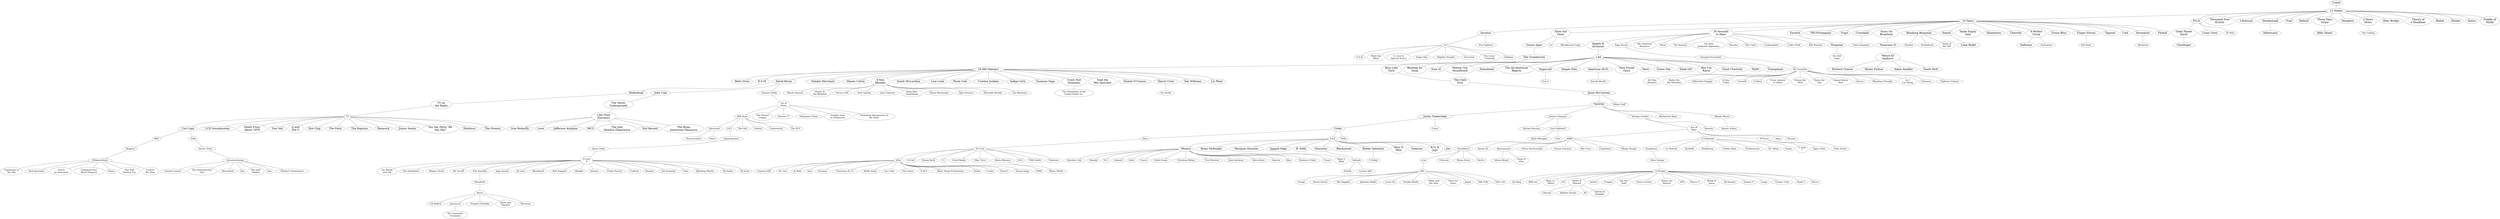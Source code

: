 strict graph "" {
	node [label="\N"];
	507	 [fontsize=30,
		height=0.4722222222222222,
		label=Creed,
		level=1,
		pos="6058.77,13296.88",
		weight=566764,
		width=1.1388888888888888];
	4	 [fontsize=30,
		height=0.4722222222222222,
		label="12 Stones",
		level=1,
		pos="3468.03,10082.93",
		weight=201699,
		width=1.8888888888888888];
	507 -- 4;
	2	 [fontsize=30,
		height=0.4722222222222222,
		label="10 Years",
		level=1,
		pos="-1709.16,-16898.55",
		weight=168158,
		width=1.6805555555555556];
	4 -- 2;
	1652	 [fontsize=30,
		height=0.4722222222222222,
		label="P.O.D.",
		level=1,
		pos="7632.46,8670.75",
		weight=523021,
		width=1.2638888888888888];
	4 -- 1652;
	2310	 [fontsize=30,
		height=0.4722222222222222,
		label="Thousand Foot\nKrutch",
		level=1,
		pos="-2804.38,10872.42",
		weight=111872,
		width=4.361111111111111];
	4 -- 2310;
	1257	 [fontsize=30,
		height=0.4722222222222222,
		label=Lifehouse,
		level=1,
		pos="6768.38,11609.67",
		weight=626378,
		width=1.8194444444444444];
	4 -- 1257;
	964	 [fontsize=30,
		height=0.4722222222222222,
		label=Hoobastank,
		level=1,
		pos="4128.40,14853.21",
		weight=713239,
		width=2.236111111111111];
	4 -- 964;
	831	 [fontsize=30,
		height=0.4722222222222222,
		label=Fuel,
		level=1,
		pos="-2263.69,13077.64",
		weight=373212,
		width=0.8194444444444444];
	4 -- 831;
	578	 [fontsize=30,
		height=0.4722222222222222,
		label=Default,
		level=1,
		pos="-185.44,12523.87",
		weight=186893,
		width=1.3333333333333333];
	4 -- 578;
	2312	 [fontsize=30,
		height=0.4722222222222222,
		label="Three Days\nGrace",
		level=1,
		pos="-1185.89,16113.82",
		weight=560425,
		width=3.638888888888889];
	4 -- 2312;
	548	 [fontsize=30,
		height=0.4722222222222222,
		label=Daughtry,
		level=1,
		pos="3890.12,7479.53",
		weight=206038,
		width=1.6944444444444444];
	4 -- 548;
	17	 [fontsize=30,
		height=0.4722222222222222,
		label="3 Doors\nDown",
		level=1,
		pos="1650.54,14078.97",
		weight=949527,
		width=2.875];
	4 -- 17;
	89	 [fontsize=30,
		height=0.4722222222222222,
		label="Alter Bridge",
		level=1,
		pos="-319.19,9147.42",
		weight=231894,
		width=2.1805555555555554];
	4 -- 89;
	2204	 [fontsize=30,
		height=0.4722222222222222,
		label="Theory of\na Deadman",
		level=1,
		pos="4304.06,14117.67",
		weight=172224,
		width=4.263888888888889];
	4 -- 2204;
	1869	 [fontsize=30,
		height=0.4722222222222222,
		label=Skillet,
		level=1,
		pos="1038.85,5648.88",
		weight=150854,
		width=1.125];
	4 -- 1869;
	960	 [fontsize=30,
		height=0.4722222222222222,
		label=Hinder,
		level=1,
		pos="484.90,7718.64",
		weight=283860,
		width=1.2361111111111112];
	4 -- 960;
	1780	 [fontsize=30,
		height=0.4722222222222222,
		label=Saliva,
		level=1,
		pos="-359.49,14516.61",
		weight=316243,
		width=1.1388888888888888];
	4 -- 1780;
	1672	 [fontsize=30,
		height=0.4722222222222222,
		label="Puddle of\nMudd",
		level=1,
		pos="-978.38,11615.75",
		weight=394073,
		width=3.1527777777777777];
	4 -- 1672;
	1000	 [fontsize=30,
		height=0.4722222222222222,
		label=Incubus,
		level=1,
		pos="-7824.47,-22137.25",
		weight=1214650,
		width=1.4722222222222223];
	2 -- 1000;
	77	 [fontsize=30,
		height=0.4722222222222222,
		label="Alien Ant\nFarm",
		level=1,
		pos="4103.88,-13373.03",
		weight=481750,
		width=3.0];
	2 -- 77;
	14	 [fontsize=30,
		height=0.4722222222222222,
		label="30 Seconds\nto Mars",
		level=1,
		pos="-6937.58,-9385.68",
		weight=723734,
		width=3.9444444444444446];
	2 -- 14;
	675	 [fontsize=30,
		height=0.4722222222222222,
		label=Earshot,
		level=1,
		pos="215.90,-12638.47",
		weight=110482,
		width=1.4444444444444444];
	2 -- 675;
	2364	 [fontsize=30,
		height=0.4722222222222222,
		label=TRUSTcompany,
		level=1,
		pos="-5976.60,-17298.19",
		weight=128688,
		width=3.0833333333333335];
	2 -- 2364;
	2356	 [fontsize=30,
		height=0.4722222222222222,
		label=Trapt,
		level=1,
		pos="-3117.25,-13624.02",
		weight=315592,
		width=0.9861111111111112];
	2 -- 2356;
	511	 [fontsize=30,
		height=0.4722222222222222,
		label=Crossfade,
		level=1,
		pos="-7634.68,-19496.78",
		weight=257392,
		width=1.9027777777777777];
	2 -- 511;
	1804	 [fontsize=30,
		height=0.4722222222222222,
		label="Scars On\nBroadway",
		level=1,
		pos="7279.69,-20808.48",
		weight=111533,
		width=3.9444444444444446];
	2 -- 1804;
	349	 [fontsize=30,
		height=0.4722222222222222,
		label="Breaking Benjamin",
		level=1,
		pos="3421.46,-21900.67",
		weight=568249,
		width=3.5];
	2 -- 349;
	1934	 [fontsize=30,
		height=0.4722222222222222,
		label=Staind,
		level=1,
		pos="-1091.75,-22316.83",
		weight=597418,
		width=1.1944444444444444];
	2 -- 1934;
	1883	 [fontsize=30,
		height=0.4722222222222222,
		label="Smile Empty\nSoul",
		level=1,
		pos="-6572.67,-19258.03",
		weight=149344,
		width=3.5277777777777777];
	2 -- 1883;
	1841	 [fontsize=30,
		height=0.4722222222222222,
		label=Shinedown,
		level=1,
		pos="-4634.40,-20814.73",
		weight=169326,
		width=2.0694444444444446];
	2 -- 1841;
	439	 [fontsize=30,
		height=0.4722222222222222,
		label=Chevelle,
		level=1,
		pos="-3869.64,-20448.67",
		weight=404631,
		width=1.625];
	2 -- 439;
	139	 [fontsize=30,
		height=0.4722222222222222,
		label="A Perfect\nCircle",
		level=1,
		pos="3648.62,-27374.22",
		weight=766161,
		width=3.138888888888889];
	2 -- 139;
	752	 [fontsize=30,
		height=0.4722222222222222,
		label="Evans Blue",
		level=1,
		pos="-5413.04,-13872.10",
		weight=112431,
		width=2.111111111111111];
	2 -- 752;
	789	 [fontsize=30,
		height=0.4722222222222222,
		label="Finger Eleven",
		level=1,
		pos="-4904.12,-15701.39",
		weight=331711,
		width=2.5833333333333335];
	2 -- 789;
	2011	 [fontsize=30,
		height=0.4722222222222222,
		label=Taproot,
		level=1,
		pos="-1006.88,-21362.26",
		weight=212719,
		width=1.4444444444444444];
	2 -- 2011;
	482	 [fontsize=30,
		height=0.4722222222222222,
		label=Cold,
		level=1,
		pos="2496.11,-17286.37",
		weight=240430,
		width=0.8611111111111112];
	2 -- 482;
	1829	 [fontsize=30,
		height=0.4722222222222222,
		label=Sevendust,
		level=1,
		pos="-3051.59,-25738.16",
		weight=253569,
		width=1.9722222222222223];
	2 -- 1829;
	804	 [fontsize=30,
		height=0.4722222222222222,
		label=Flyleaf,
		level=1,
		pos="-2046.65,-11841.05",
		weight=299290,
		width=1.2361111111111112];
	2 -- 804;
	9	 [fontsize=30,
		height=0.4722222222222222,
		label="(hed) Planet\nEarth",
		level=1,
		pos="6009.79,5428.17",
		weight=116026,
		width=3.625];
	1652 -- 9;
	505	 [fontsize=30,
		height=0.4722222222222222,
		label="Crazy Town",
		level=1,
		pos="7964.27,6161.26",
		weight=241640,
		width=2.236111111111111];
	1652 -- 505;
	993	 [fontsize=25,
		height=0.3888888888888889,
		label="Ill Niño",
		level=2,
		pos="5853.21,7853.55",
		weight=286781,
		width=1.0694444444444444];
	1652 -- 993;
	2478	 [fontsize=30,
		height=0.4722222222222222,
		label=Yellowcard,
		level=1,
		pos="7889.31,13931.00",
		weight=638817,
		width=2.0416666666666665];
	964 -- 2478;
	269	 [fontsize=30,
		height=0.4722222222222222,
		label="Billy Talent",
		level=1,
		pos="-4102.96,17018.08",
		weight=515568,
		width=2.0416666666666665];
	2312 -- 269;
	2084	 [fontsize=25,
		height=0.3888888888888889,
		label="The Calling",
		level=2,
		pos="1368.63,15294.40",
		weight=385698,
		width=1.7638888888888888];
	17 -- 2084;
	15	 [fontsize=25,
		height=0.3888888888888889,
		label=311,
		level=2,
		pos="-8976.96,-26698.05",
		weight=417857,
		width=0.5833333333333334];
	1000 -- 15;
	808	 [fontsize=25,
		height=0.3888888888888889,
		label="Foo Fighters",
		level=2,
		pos="-5763.84,-22389.28",
		weight=1524991,
		width=1.9583333333333333];
	1000 -- 808;
	911	 [fontsize=30,
		height=0.4722222222222222,
		label="Guano Apes",
		level=1,
		pos="2308.17,-6314.02",
		weight=484215,
		width=2.3194444444444446];
	77 -- 911;
	1274	 [fontsize=25,
		height=0.3888888888888889,
		label=Lit,
		level=2,
		pos="1786.30,-13509.14",
		weight=192681,
		width=0.375];
	77 -- 1274;
	297	 [fontsize=25,
		height=0.3888888888888889,
		label="Bloodhound Gang",
		level=2,
		pos="4752.97,-11861.15",
		weight=707193,
		width=2.8055555555555554];
	77 -- 297;
	119	 [fontsize=30,
		height=0.4722222222222222,
		label="Angels &\nAirwaves",
		level=1,
		pos="-13415.20,-14884.94",
		weight=263925,
		width=3.7083333333333335];
	14 -- 119;
	1591	 [fontsize=25,
		height=0.3888888888888889,
		label="Papa Roach",
		level=2,
		pos="-6195.16,-5303.25",
		weight=780535,
		width=1.9166666666666667];
	14 -- 1591;
	1484	 [fontsize=25,
		height=0.3888888888888889,
		label="My Chemical\nRomance",
		level=2,
		pos="-9498.90,-8302.03",
		weight=928094,
		width=3.7916666666666665];
	14 -- 1484;
	1474	 [fontsize=25,
		height=0.3888888888888889,
		label=Muse,
		level=2,
		pos="-2735.37,-6060.01",
		weight=1629255,
		width=0.8611111111111112];
	14 -- 1474;
	2229	 [fontsize=25,
		height=0.3888888888888889,
		label="The Rasmus",
		level=2,
		pos="-9438.39,-11870.17",
		weight=373522,
		width=1.9722222222222223];
	14 -- 2229;
	2231	 [fontsize=25,
		height=0.3888888888888889,
		label="The Red\nJumpsuit Apparatus",
		level=2,
		pos="-4040.34,-9027.09",
		weight=285699,
		width=4.694444444444445];
	14 -- 2231;
	1648	 [fontsize=25,
		height=0.3888888888888889,
		label=Placebo,
		level=2,
		pos="-10711.78,-10541.52",
		weight=1310676,
		width=1.2638888888888888];
	14 -- 1648;
	2277	 [fontsize=25,
		height=0.3888888888888889,
		label="The Used",
		level=2,
		pos="-8001.79,-7023.95",
		weight=533923,
		width=1.5138888888888888];
	14 -- 2277;
	1292	 [fontsize=25,
		height=0.3888888888888889,
		label=Lostprophets,
		level=2,
		pos="-7013.65,-11946.86",
		weight=636420,
		width=2.013888888888889];
	14 -- 1292;
	1266	 [fontsize=25,
		height=0.3888888888888889,
		label="Linkin Park",
		level=2,
		pos="-5491.61,-10455.49",
		weight=1361417,
		width=1.7222222222222223];
	14 -- 1266;
	1187	 [fontsize=25,
		height=0.3888888888888889,
		label="Kill Hannah",
		level=2,
		pos="-9025.97,-14037.70",
		weight=139913,
		width=1.7777777777777777];
	14 -- 1187;
	1540	 [fontsize=30,
		height=0.4722222222222222,
		label=Nonpoint,
		level=1,
		pos="811.37,-10092.71",
		weight=166970,
		width=1.6805555555555556];
	675 -- 1540;
	452	 [fontsize=25,
		height=0.3888888888888889,
		label="Chris Daughtry",
		level=2,
		pos="-8300.13,-19434.51",
		weight=104854,
		width=2.3194444444444446];
	511 -- 452;
	2027	 [fontsize=30,
		height=0.4722222222222222,
		label="Tenacious D",
		level=1,
		pos="11565.20,-21208.21",
		weight=688606,
		width=2.3472222222222223];
	1804 -- 2027;
	1821	 [fontsize=25,
		height=0.3888888888888889,
		label=Seether,
		level=2,
		pos="5538.77,-21838.97",
		weight=447230,
		width=1.2222222222222223];
	349 -- 1821;
	1524	 [fontsize=25,
		height=0.3888888888888889,
		label=Nickelback,
		level=2,
		pos="6085.26,-23701.17",
		weight=968277,
		width=1.6805555555555556];
	349 -- 1524;
	1654	 [fontsize=25,
		height=0.3888888888888889,
		label="Poets of\nthe Fall",
		level=2,
		pos="3957.13,-23631.12",
		weight=141689,
		width=2.7083333333333335];
	349 -- 1654;
	1264	 [fontsize=30,
		height=0.4722222222222222,
		label="Limp Bizkit",
		level=1,
		pos="272.88,-24585.46",
		weight=809599,
		width=2.0277777777777777];
	1934 -- 1264;
	580	 [fontsize=30,
		height=0.4722222222222222,
		label=Deftones,
		level=1,
		pos="3884.10,-31502.36",
		weight=694891,
		width=1.6805555555555556];
	139 -- 580;
	182	 [fontsize=25,
		height=0.3888888888888889,
		label=Audioslave,
		level=2,
		pos="7464.41,-28610.96",
		weight=948102,
		width=1.7083333333333333];
	139 -- 182;
	1186	 [fontsize=25,
		height=0.3888888888888889,
		label="Kid Rock",
		level=2,
		pos="-5880.91,-15318.98",
		weight=260243,
		width=1.4027777777777777];
	789 -- 1186;
	1870	 [fontsize=25,
		height=0.3888888888888889,
		label=Skindred,
		level=2,
		pos="-4651.49,-26556.57",
		weight=102167,
		width=1.375];
	1829 -- 1870;
	469	 [fontsize=30,
		height=0.4722222222222222,
		label=Clawfinger,
		level=1,
		pos="4276.73,3343.14",
		weight=141198,
		width=1.9722222222222223];
	9 -- 469;
	1550	 [fontsize=25,
		height=0.3888888888888889,
		label="O.A.R.",
		level=2,
		pos="-6679.47,-25198.81",
		weight=141947,
		width=1.0555555555555556];
	15 -- 1550;
	2303	 [fontsize=25,
		height=0.3888888888888889,
		label="Third Eye\nBlind",
		level=2,
		pos="-9289.57,-23868.82",
		weight=437023,
		width=2.5555555555555554];
	15 -- 2303;
	841	 [fontsize=25,
		height=0.3888888888888889,
		label="G. Love &\nSpecial Sauce",
		level=2,
		pos="-12616.34,-30540.35",
		weight=192410,
		width=4.055555555555555];
	15 -- 841;
	1980	 [fontsize=25,
		height=0.3888888888888889,
		label="Sugar Ray",
		level=2,
		pos="-11659.33,-26864.37",
		weight=225325,
		width=1.6527777777777777];
	15 -- 1980;
	1876	 [fontsize=25,
		height=0.3888888888888889,
		label="Slightly Stoopid",
		level=2,
		pos="-12459.85,-25455.40",
		weight=161681,
		width=2.4027777777777777];
	15 -- 1876;
	755	 [fontsize=25,
		height=0.3888888888888889,
		label=Everclear,
		level=2,
		pos="-11481.41,-27770.90",
		weight=390700,
		width=1.4722222222222223];
	15 -- 755;
	839	 [fontsize=25,
		height=0.3888888888888889,
		label="Fun Lovin'\nCriminals",
		level=2,
		pos="-10425.50,-24255.89",
		weight=191712,
		width=3.3333333333333335];
	15 -- 839;
	1973	 [fontsize=25,
		height=0.3888888888888889,
		label=Sublime,
		level=2,
		pos="-6211.99,-28673.87",
		weight=664300,
		width=1.2638888888888888];
	15 -- 1973;
	2101	 [fontsize=30,
		height=0.4722222222222222,
		label="The Cranberries",
		level=1,
		pos="3440.10,-2479.43",
		weight=1000991,
		width=3.013888888888889];
	911 -- 2101;
	8	 [fontsize=30,
		height=0.4722222222222222,
		label="+44",
		level=1,
		pos="-22280.11,-20090.87",
		weight=133149,
		width=0.7083333333333334];
	119 -- 8;
	190	 [fontsize=25,
		height=0.3888888888888889,
		label="Avenged Sevenfold",
		level=2,
		pos="-4527.44,-2000.61",
		weight=431612,
		width=3.013888888888889];
	1591 -- 190;
	665	 [fontsize=25,
		height=0.3888888888888889,
		label="Dry Kill\nLogic",
		level=2,
		pos="1387.61,-9142.93",
		weight=115145,
		width=2.2222222222222223];
	1540 -- 665;
	7	 [fontsize=30,
		height=0.4722222222222222,
		label="\"Weird Al\"\nYankovic",
		level=1,
		pos="15508.58,-23584.36",
		weight=286194,
		width=3.9166666666666665];
	2027 -- 7;
	1	 [fontsize=30,
		height=0.4722222222222222,
		label="10,000 Maniacs",
		level=1,
		pos="12725.62,-3336.00",
		weight=185348,
		width=2.9444444444444446];
	2101 -- 1;
	339	 [fontsize=30,
		height=0.4722222222222222,
		label="Boys Like\nGirls",
		level=1,
		pos="-35595.59,-15765.90",
		weight=282131,
		width=3.013888888888889];
	8 -- 339;
	333	 [fontsize=30,
		height=0.4722222222222222,
		label="Bowling for\nSoup",
		level=1,
		pos="-19944.54,-23228.98",
		weight=332257,
		width=3.388888888888889];
	8 -- 333;
	1981	 [fontsize=30,
		height=0.4722222222222222,
		label="Sum 41",
		level=1,
		pos="-17908.23,-23065.28",
		weight=781181,
		width=1.4444444444444444];
	8 -- 1981;
	1460	 [fontsize=30,
		height=0.4722222222222222,
		label="Motion City\nSoundtrack",
		level=1,
		pos="-14939.86,-9426.60",
		weight=388212,
		width=4.541666666666667];
	8 -- 1460;
	2488	 [fontsize=30,
		height=0.4722222222222222,
		label=Zebrahead,
		level=1,
		pos="-27714.92,-17446.50",
		weight=201808,
		width=2.0277777777777777];
	8 -- 2488;
	2042	 [fontsize=30,
		height=0.4722222222222222,
		label="The All-American\nRejects",
		level=1,
		pos="-24435.78,-26058.10",
		weight=756405,
		width=4.944444444444445];
	8 -- 2042;
	1978	 [fontsize=30,
		height=0.4722222222222222,
		label=Sugarcult,
		level=1,
		pos="-20414.78,-26198.37",
		weight=411221,
		width=1.7638888888888888];
	8 -- 1978;
	1857	 [fontsize=30,
		height=0.4722222222222222,
		label="Simple Plan",
		level=1,
		pos="-22576.06,-24126.67",
		weight=581407,
		width=2.236111111111111];
	8 -- 1857;
	97	 [fontsize=30,
		height=0.4722222222222222,
		label="American Hi-Fi",
		level=1,
		pos="-16587.70,-14528.07",
		weight=214134,
		width=2.763888888888889];
	8 -- 97;
	1514	 [fontsize=30,
		height=0.4722222222222222,
		label="New Found\nGlory",
		level=1,
		pos="-24758.71,-14881.46",
		weight=442726,
		width=3.486111111111111];
	8 -- 1514;
	1395	 [fontsize=30,
		height=0.4722222222222222,
		label=Mest,
		level=1,
		pos="-21062.48,-16259.29",
		weight=124315,
		width=0.9166666666666666];
	8 -- 1395;
	906	 [fontsize=30,
		height=0.4722222222222222,
		label="Green Day",
		level=1,
		pos="-29571.32,-20915.17",
		weight=1471585,
		width=2.0277777777777777];
	8 -- 906;
	290	 [fontsize=30,
		height=0.4722222222222222,
		label="blink-182",
		level=1,
		pos="-26476.47,-24854.95",
		weight=1110300,
		width=1.6944444444444444];
	8 -- 290;
	336	 [fontsize=30,
		height=0.4722222222222222,
		label="Box Car\nRacer",
		level=1,
		pos="-26181.33,-21860.31",
		weight=263873,
		width=2.9722222222222223];
	8 -- 336;
	892	 [fontsize=30,
		height=0.4722222222222222,
		label="Good Charlotte",
		level=1,
		pos="-25136.92,-17542.51",
		weight=710957,
		width=2.8333333333333335];
	8 -- 892;
	1479	 [fontsize=30,
		height=0.4722222222222222,
		label=MxPx,
		level=1,
		pos="-22238.60,-14084.02",
		weight=284328,
		width=1.0416666666666667];
	8 -- 1479;
	2355	 [fontsize=30,
		height=0.4722222222222222,
		label=Transplants,
		level=1,
		pos="-17525.99,-21066.00",
		weight=144169,
		width=2.1805555555555554];
	8 -- 2355;
	16	 [fontsize=25,
		height=0.3888888888888889,
		label="36 Crazyfists",
		level=2,
		pos="-3459.05,3104.58",
		weight=185875,
		width=2.013888888888889];
	190 -- 16;
	1722	 [fontsize=30,
		height=0.4722222222222222,
		label="Richard Cheese",
		level=1,
		pos="17606.77,-26851.21",
		weight=214574,
		width=3.0];
	7 -- 1722;
	1451	 [fontsize=30,
		height=0.4722222222222222,
		label="Monty Python",
		level=1,
		pos="13130.02,-25603.96",
		weight=174941,
		width=2.5555555555555554];
	7 -- 1451;
	36	 [fontsize=30,
		height=0.4722222222222222,
		label="Adam Sandler",
		level=1,
		pos="19540.61,-22919.78",
		weight=115794,
		width=2.6527777777777777];
	7 -- 36;
	1915	 [fontsize=30,
		height=0.4722222222222222,
		label="South Park",
		level=1,
		pos="16036.78,-20934.69",
		weight=145323,
		width=2.0694444444444446];
	7 -- 1915;
	248	 [fontsize=30,
		height=0.4722222222222222,
		label="Beth Orton",
		level=1,
		pos="16950.20,-16001.04",
		weight=312380,
		width=2.0277777777777777];
	1 -- 248;
	1716	 [fontsize=30,
		height=0.4722222222222222,
		label="R.E.M.",
		level=1,
		pos="10547.23,8295.41",
		weight=1314084,
		width=1.2777777777777777];
	1 -- 1716;
	554	 [fontsize=30,
		height=0.4722222222222222,
		label="David Byrne",
		level=1,
		pos="20679.12,-12467.42",
		weight=155448,
		width=2.2777777777777777];
	1 -- 554;
	1497	 [fontsize=30,
		height=0.4722222222222222,
		label="Natalie Merchant",
		level=1,
		pos="8634.94,-9708.04",
		weight=241734,
		width=3.1527777777777777];
	1 -- 1497;
	1835	 [fontsize=30,
		height=0.4722222222222222,
		label="Shawn Colvin",
		level=1,
		pos="10879.60,-741.28",
		weight=171442,
		width=2.5555555555555554];
	1 -- 1835;
	19	 [fontsize=30,
		height=0.4722222222222222,
		label="4 Non\nBlondes",
		level=1,
		pos="19834.29,13994.96",
		weight=176534,
		width=2.9722222222222223];
	1 -- 19;
	1793	 [fontsize=30,
		height=0.4722222222222222,
		label="Sarah McLachlan",
		level=1,
		pos="13363.53,5131.24",
		weight=691754,
		width=3.25];
	1 -- 1793;
	1272	 [fontsize=30,
		height=0.4722222222222222,
		label="Lisa Loeb",
		level=1,
		pos="4893.92,-4727.78",
		weight=274835,
		width=1.8194444444444444];
	1 -- 1272;
	1605	 [fontsize=30,
		height=0.4722222222222222,
		label="Paula Cole",
		level=1,
		pos="9287.14,-712.78",
		weight=176111,
		width=2.0416666666666665];
	1 -- 1605;
	500	 [fontsize=30,
		height=0.4722222222222222,
		label="Cowboy Junkies",
		level=1,
		pos="7768.03,-7905.73",
		weight=137255,
		width=3.0416666666666665];
	1 -- 500;
	1002	 [fontsize=30,
		height=0.4722222222222222,
		label="Indigo Girls",
		level=1,
		pos="11889.21,-8612.21",
		weight=175174,
		width=2.111111111111111];
	1 -- 1002;
	1992	 [fontsize=30,
		height=0.4722222222222222,
		label="Suzanne Vega",
		level=1,
		pos="10348.62,-5188.91",
		weight=365231,
		width=2.736111111111111];
	1 -- 1992;
	504	 [fontsize=30,
		height=0.4722222222222222,
		label="Crash Test\nDummies",
		level=1,
		pos="13185.79,-13154.41",
		weight=186053,
		width=4.152777777777778];
	1 -- 504;
	2331	 [fontsize=30,
		height=0.4722222222222222,
		label="Toad the\nWet Sprocket",
		level=1,
		pos="8463.30,-13634.23",
		weight=155873,
		width=4.5];
	1 -- 2331;
	1860	 [fontsize=30,
		height=0.4722222222222222,
		label="Sinéad O'Connor",
		level=1,
		pos="16257.16,2216.31",
		weight=431116,
		width=3.1944444444444446];
	1 -- 1860;
	1839	 [fontsize=30,
		height=0.4722222222222222,
		label="Sheryl Crow",
		level=1,
		pos="9216.77,2680.82",
		weight=605660,
		width=2.2777777777777777];
	1 -- 1839;
	545	 [fontsize=30,
		height=0.4722222222222222,
		label="Dar Williams",
		level=1,
		pos="6193.89,-457.03",
		weight=143227,
		width=2.3472222222222223];
	1 -- 545;
	1279	 [fontsize=30,
		height=0.4722222222222222,
		label="Liz Phair",
		level=1,
		pos="8091.99,-4976.14",
		weight=271289,
		width=1.625];
	1 -- 1279;
	2093	 [fontsize=30,
		height=0.4722222222222222,
		label="The Click\nFive",
		level=1,
		pos="-45882.63,-6952.64",
		weight=111724,
		width=2.875];
	339 -- 2093;
	754	 [fontsize=25,
		height=0.3888888888888889,
		label="Eve 6",
		level=2,
		pos="-18233.05,-26064.87",
		weight=317568,
		width=0.8888888888888888];
	1978 -- 754;
	1882	 [fontsize=25,
		height=0.3888888888888889,
		label="Smash Mouth",
		level=2,
		pos="-15787.35,-12603.00",
		weight=414274,
		width=2.1527777777777777];
	97 -- 1882;
	84	 [fontsize=25,
		height=0.3888888888888889,
		label="All That\nRemains",
		level=2,
		pos="-4110.10,7727.30",
		weight=193659,
		width=2.8472222222222223];
	16 -- 84;
	373	 [fontsize=25,
		height=0.3888888888888889,
		label="Bullet For\nMy Valentine",
		level=2,
		pos="-5518.73,5736.71",
		weight=472966,
		width=3.7916666666666665];
	16 -- 373;
	1189	 [fontsize=25,
		height=0.3888888888888889,
		label="Killswitch Engage",
		level=2,
		pos="-6145.45,6204.71",
		weight=398244,
		width=2.7222222222222223];
	16 -- 1189;
	1015	 [fontsize=25,
		height=0.3888888888888889,
		label="It Dies\nToday",
		level=2,
		pos="-872.38,2688.84",
		weight=116737,
		width=2.25];
	16 -- 1015;
	2384	 [fontsize=25,
		height=0.3888888888888889,
		label=Unearth,
		level=2,
		pos="-730.69,4483.61",
		weight=133483,
		width=1.2361111111111112];
	16 -- 2384;
	389	 [fontsize=25,
		height=0.3888888888888889,
		label=Caliban,
		level=2,
		pos="-6791.95,4438.28",
		weight=119761,
		width=1.1805555555555556];
	16 -- 389;
	828	 [fontsize=25,
		height=0.3888888888888889,
		label="From Autumn\nto Ashes",
		level=2,
		pos="-1954.91,-976.95",
		weight=238174,
		width=3.75];
	16 -- 828;
	1656	 [fontsize=25,
		height=0.3888888888888889,
		label="Poison the\nWell",
		level=2,
		pos="-116.94,1902.15",
		weight=122812,
		width=2.611111111111111];
	16 -- 1656;
	938	 [fontsize=25,
		height=0.3888888888888889,
		label="Haste the\nDay",
		level=2,
		pos="-1398.27,4588.42",
		weight=118110,
		width=2.4027777777777777];
	16 -- 938;
	185	 [fontsize=25,
		height=0.3888888888888889,
		label="August Burns\nRed",
		level=2,
		pos="-7529.47,4244.24",
		weight=102240,
		width=3.013888888888889];
	16 -- 185;
	177	 [fontsize=25,
		height=0.3888888888888889,
		label=Atreyu,
		level=2,
		pos="-6762.35,2634.81",
		weight=366050,
		width=1.0138888888888888];
	16 -- 177;
	285	 [fontsize=25,
		height=0.3888888888888889,
		label="Bleeding Through",
		level=2,
		pos="-5892.15,1382.98",
		weight=145649,
		width=2.75];
	16 -- 285;
	167	 [fontsize=25,
		height=0.3888888888888889,
		label="As I\nLay Dying",
		level=2,
		pos="-1938.17,942.35",
		weight=276169,
		width=2.4444444444444446];
	16 -- 167;
	447	 [fontsize=25,
		height=0.3888888888888889,
		label=Chimaira,
		level=2,
		pos="-3286.18,4946.20",
		weight=217271,
		width=1.4027777777777777];
	16 -- 447;
	692	 [fontsize=25,
		height=0.3888888888888889,
		label="Eighteen Visions",
		level=2,
		pos="-5352.52,-32.10",
		weight=106094,
		width=2.5972222222222223];
	16 -- 692;
	1686	 [fontsize=30,
		height=0.4722222222222222,
		label=Radiohead,
		level=1,
		pos="10194.73,13460.74",
		weight=2082607,
		width=2.0277777777777777];
	1716 -- 1686;
	1091	 [fontsize=30,
		height=0.4722222222222222,
		label="John Cale",
		level=1,
		pos="25488.46,-5173.83",
		weight=123519,
		width=1.8888888888888888];
	554 -- 1091;
	2306	 [fontsize=25,
		height=0.3888888888888889,
		label="Thomas Dolby",
		level=2,
		pos="19397.03,-9406.43",
		weight=109388,
		width=2.25];
	554 -- 2306;
	1871	 [fontsize=25,
		height=0.3888888888888889,
		label="Skunk Anansie",
		level=2,
		pos="21168.64,12806.85",
		weight=277102,
		width=2.3194444444444446];
	19 -- 1871;
	965	 [fontsize=25,
		height=0.3888888888888889,
		label="Hootie &\nthe Blowfish",
		level=2,
		pos="22007.55,13007.38",
		weight=187205,
		width=3.5];
	19 -- 965;
	2410	 [fontsize=25,
		height=0.3888888888888889,
		label="Veruca Salt",
		level=2,
		pos="20185.15,11114.42",
		weight=124495,
		width=1.8055555555555556];
	19 -- 2410;
	1909	 [fontsize=25,
		height=0.3888888888888889,
		label="Soul Asylum",
		level=2,
		pos="18695.32,9119.39",
		weight=197627,
		width=1.9305555555555556];
	19 -- 1909;
	1080	 [fontsize=25,
		height=0.3888888888888889,
		label="Joan Osborne",
		level=2,
		pos="17998.35,13131.33",
		weight=205205,
		width=2.1944444444444446];
	19 -- 1080;
	572	 [fontsize=25,
		height=0.3888888888888889,
		label="Deep Blue\nSomething",
		level=2,
		pos="22626.53,14618.54",
		weight=142101,
		width=3.5833333333333335];
	19 -- 572;
	58	 [fontsize=25,
		height=0.3888888888888889,
		label="Alanis Morissette",
		level=2,
		pos="21931.62,18235.54",
		weight=881375,
		width=2.6527777777777777];
	19 -- 58;
	1923	 [fontsize=25,
		height=0.3888888888888889,
		label="Spin Doctors",
		level=2,
		pos="23177.12,16548.82",
		weight=243038,
		width=2.0];
	19 -- 1923;
	1393	 [fontsize=25,
		height=0.3888888888888889,
		label="Meredith Brooks",
		level=2,
		pos="22746.87,15384.82",
		weight=161543,
		width=2.5416666666666665];
	19 -- 1393;
	869	 [fontsize=25,
		height=0.3888888888888889,
		label="Gin Blossoms",
		level=2,
		pos="21751.82,17293.36",
		weight=214073,
		width=2.1527777777777777];
	19 -- 869;
	2217	 [fontsize=25,
		height=0.3888888888888889,
		label="The Presidents of the\nUnited States of...",
		level=2,
		pos="10697.34,-14293.64",
		weight=346805,
		width=6.361111111111111];
	504 -- 2217;
	1538	 [fontsize=25,
		height=0.3888888888888889,
		label="No Doubt",
		level=2,
		pos="7376.14,3451.67",
		weight=910959,
		width=1.4722222222222223];
	1839 -- 1538;
	2369	 [fontsize=30,
		height=0.4722222222222222,
		label="TV on\nthe Radio",
		level=1,
		pos="6931.54,17703.52",
		weight=590113,
		width=3.25];
	1686 -- 2369;
	2279	 [fontsize=30,
		height=0.4722222222222222,
		label="The Velvet\nUnderground",
		level=1,
		pos="30528.35,-638.86",
		weight=848202,
		width=4.777777777777778];
	1091 -- 2279;
	161	 [fontsize=25,
		height=0.3888888888888889,
		label="Art of\nNoise",
		level=2,
		pos="20960.99,-6693.52",
		weight=153823,
		width=2.013888888888889];
	2306 -- 161;
	6	 [fontsize=30,
		height=0.4722222222222222,
		label="!!!",
		level=1,
		pos="16701.11,28632.08",
		weight=291033,
		width=0.3611111111111111];
	2369 -- 6;
	5	 [fontsize=30,
		height=0.4722222222222222,
		label="13th Floor\nElevators",
		level=1,
		pos="37062.43,9092.35",
		weight=128190,
		width=3.9722222222222223];
	2279 -- 5;
	23	 [fontsize=25,
		height=0.3888888888888889,
		label="808 State",
		level=2,
		pos="21301.34,-2124.30",
		weight=107838,
		width=1.5];
	161 -- 23;
	2160	 [fontsize=25,
		height=0.3888888888888889,
		label="The Human\nLeague",
		level=2,
		pos="19417.25,-5580.87",
		weight=296795,
		width=3.263888888888889];
	161 -- 2160;
	945	 [fontsize=25,
		height=0.3888888888888889,
		label="Heaven 17",
		level=2,
		pos="23250.93,-5669.03",
		weight=117008,
		width=1.6805555555555556];
	161 -- 945;
	2308	 [fontsize=25,
		height=0.3888888888888889,
		label="Thompson Twins",
		level=2,
		pos="22665.10,-8407.33",
		weight=160004,
		width=2.6527777777777777];
	161 -- 2308;
	819	 [fontsize=25,
		height=0.3888888888888889,
		label="Frankie Goes\nto Hollywood",
		level=2,
		pos="18869.92,-7984.75",
		weight=241743,
		width=4.375];
	161 -- 819;
	1572	 [fontsize=25,
		height=0.3888888888888889,
		label="Orchestral Manoeuvres in\nthe Dark",
		level=2,
		pos="20961.11,-9735.76",
		weight=269229,
		width=5.583333333333333];
	161 -- 1572;
	520	 [fontsize=30,
		height=0.4722222222222222,
		label="Cut Copy",
		level=1,
		pos="7076.10,23733.03",
		weight=416442,
		width=1.75];
	6 -- 520;
	1237	 [fontsize=30,
		height=0.4722222222222222,
		label="LCD Soundsystem",
		level=1,
		pos="11926.21,23978.75",
		weight=622881,
		width=3.486111111111111];
	6 -- 1237;
	568	 [fontsize=30,
		height=0.4722222222222222,
		label="Death From\nAbove 1979",
		level=1,
		pos="11360.58,30682.19",
		weight=395895,
		width=4.777777777777778];
	6 -- 568;
	2339	 [fontsize=30,
		height=0.4722222222222222,
		label="Tom Vek",
		level=1,
		pos="16008.05,24597.30",
		weight=132242,
		width=1.6805555555555556];
	6 -- 2339;
	1677	 [fontsize=30,
		height=0.4722222222222222,
		label="Q and\nNot U",
		level=1,
		pos="16891.03,38118.37",
		weight=112957,
		width=2.5555555555555554];
	6 -- 1677;
	968	 [fontsize=30,
		height=0.4722222222222222,
		label="Hot Chip",
		level=1,
		pos="20139.83,31809.12",
		weight=581254,
		width=1.625];
	6 -- 968;
	2129	 [fontsize=30,
		height=0.4722222222222222,
		label="The Faint",
		level=1,
		pos="24130.98,31343.88",
		weight=374938,
		width=1.7638888888888888];
	6 -- 2129;
	2226	 [fontsize=30,
		height=0.4722222222222222,
		label="The Rapture",
		level=1,
		pos="14703.10,32931.59",
		weight=380859,
		width=2.3194444444444446];
	6 -- 2226;
	547	 [fontsize=30,
		height=0.4722222222222222,
		label=Datarock,
		level=1,
		pos="18109.63,34930.81",
		weight=196999,
		width=1.6805555555555556];
	6 -- 547;
	1137	 [fontsize=30,
		height=0.4722222222222222,
		label="Junior Senior",
		level=1,
		pos="21828.11,36639.93",
		weight=205844,
		width=2.4583333333333335];
	6 -- 1137;
	2485	 [fontsize=30,
		height=0.4722222222222222,
		label="You Say Party! We\nSay Die!",
		level=1,
		pos="21062.81,27217.58",
		weight=102248,
		width=5.444444444444445];
	6 -- 2485;
	1845	 [fontsize=30,
		height=0.4722222222222222,
		label=Shitdisco,
		level=1,
		pos="18747.42,26025.54",
		weight=138693,
		width=1.6944444444444444];
	6 -- 1845;
	2216	 [fontsize=30,
		height=0.4722222222222222,
		label="The Presets",
		level=1,
		pos="12907.90,26257.12",
		weight=259093,
		width=2.25];
	6 -- 2216;
	1010	 [fontsize=30,
		height=0.4722222222222222,
		label="Iron Butterfly",
		level=1,
		pos="33576.17,6401.07",
		weight=136163,
		width=2.375];
	5 -- 1010;
	1298	 [fontsize=30,
		height=0.4722222222222222,
		label=Love,
		level=1,
		pos="34349.05,9354.01",
		weight=208521,
		width=0.9166666666666666];
	5 -- 1298;
	1055	 [fontsize=30,
		height=0.4722222222222222,
		label="Jefferson Airplane",
		level=1,
		pos="43816.91,12538.81",
		weight=542912,
		width=3.361111111111111];
	5 -- 1055;
	1376	 [fontsize=30,
		height=0.4722222222222222,
		label=MC5,
		level=1,
		pos="43215.77,10323.66",
		weight=121515,
		width=0.8888888888888888];
	5 -- 1376;
	2166	 [fontsize=30,
		height=0.4722222222222222,
		label="The Jimi\nHendrix Experience",
		level=1,
		pos="39801.92,6194.09",
		weight=495688,
		width=5.569444444444445];
	5 -- 2166;
	1996	 [fontsize=30,
		height=0.4722222222222222,
		label="Syd Barrett",
		level=1,
		pos="38654.21,12083.77",
		weight=235456,
		width=2.0972222222222223];
	5 -- 1996;
	2081	 [fontsize=30,
		height=0.4722222222222222,
		label="The Brian\nJonestown Massacre",
		level=1,
		pos="46601.59,7634.46",
		weight=130555,
		width=6.069444444444445];
	5 -- 2081;
	699	 [fontsize=25,
		height=0.3888888888888889,
		label=Electronic,
		level=2,
		pos="17789.07,-4947.33",
		weight=106894,
		width=1.5277777777777777];
	23 -- 699;
	1255	 [fontsize=25,
		height=0.3888888888888889,
		label=LFO,
		level=2,
		pos="23807.91,-476.29",
		weight=133520,
		width=0.6805555555555556];
	23 -- 1255;
	2202	 [fontsize=25,
		height=0.3888888888888889,
		label="The Orb",
		level=2,
		pos="20062.28,-178.68",
		weight=230698,
		width=1.2777777777777777];
	23 -- 2202;
	1571	 [fontsize=25,
		height=0.3888888888888889,
		label=Orbital,
		level=2,
		pos="20771.35,2331.54",
		weight=413940,
		width=1.0277777777777777];
	23 -- 1571;
	2383	 [fontsize=25,
		height=0.3888888888888889,
		label=Underworld,
		level=2,
		pos="17415.07,-1755.31",
		weight=541732,
		width=1.7777777777777777];
	23 -- 2383;
	2172	 [fontsize=25,
		height=0.3888888888888889,
		label="The KLF",
		level=2,
		pos="19684.61,-885.18",
		weight=147591,
		width=1.3333333333333333];
	23 -- 2172;
	1313	 [fontsize=25,
		height=0.3888888888888889,
		label=M83,
		level=2,
		pos="2657.03,23371.35",
		weight=493679,
		width=0.6805555555555556];
	520 -- 1313;
	2476	 [fontsize=25,
		height=0.3888888888888889,
		label=Yelle,
		level=2,
		pos="5039.10,26503.44",
		weight=229386,
		width=0.7777777777777778];
	520 -- 2476;
	1064	 [fontsize=30,
		height=0.4722222222222222,
		label="Jesse McCartney",
		level=1,
		pos="-46664.42,5067.35",
		weight=202719,
		width=3.2222222222222223];
	2093 -- 1064;
	10	 [fontsize=30,
		height=0.4722222222222222,
		label="*NSYNC",
		level=1,
		pos="-36138.61,18440.42",
		weight=286836,
		width=1.625];
	1064 -- 10;
	958	 [fontsize=25,
		height=0.3888888888888889,
		label="Hilary Duff",
		level=2,
		pos="-50035.91,3642.57",
		weight=408619,
		width=1.625];
	1064 -- 958;
	1143	 [fontsize=30,
		height=0.4722222222222222,
		label="Justin Timberlake",
		level=1,
		pos="-28382.31,21249.98",
		weight=972050,
		width=3.2777777777777777];
	10 -- 1143;
	1065	 [fontsize=25,
		height=0.3888888888888889,
		label="Jessica Simpson",
		level=2,
		pos="-36764.72,24562.79",
		weight=298868,
		width=2.611111111111111];
	10 -- 1065;
	1799	 [fontsize=25,
		height=0.3888888888888889,
		label="Savage Garden",
		level=2,
		pos="-33538.54,15329.35",
		weight=403602,
		width=2.4444444444444446];
	10 -- 1799;
	199	 [fontsize=25,
		height=0.3888888888888889,
		label="Backstreet Boys",
		level=2,
		pos="-38769.04,17231.41",
		weight=450420,
		width=2.513888888888889];
	10 -- 199;
	1331	 [fontsize=25,
		height=0.3888888888888889,
		label="Mandy Moore",
		level=2,
		pos="-33749.91,21852.96",
		weight=281127,
		width=2.125];
	10 -- 1331;
	2391	 [fontsize=30,
		height=0.4722222222222222,
		label=Usher,
		level=1,
		pos="-20006.91,16774.09",
		weight=546757,
		width=1.125];
	1143 -- 2391;
	461	 [fontsize=25,
		height=0.3888888888888889,
		label=Ciara,
		level=2,
		pos="-30800.73,19808.99",
		weight=405789,
		width=0.8333333333333334];
	1143 -- 461;
	1685	 [fontsize=25,
		height=0.3888888888888889,
		label="Rachel Stevens",
		level=2,
		pos="-36942.79,27908.79",
		weight=131031,
		width=2.4444444444444446];
	1065 -- 1685;
	863	 [fontsize=25,
		height=0.3888888888888889,
		label="Geri Halliwell",
		level=2,
		pos="-41151.66,24745.65",
		weight=163415,
		width=2.0277777777777777];
	1065 -- 863;
	33	 [fontsize=25,
		height=0.3888888888888889,
		label="Ace of\nBase",
		level=2,
		pos="-35615.18,11046.72",
		weight=371921,
		width=2.0694444444444446];
	1799 -- 33;
	1763	 [fontsize=25,
		height=0.3888888888888889,
		label=Roxette,
		level=2,
		pos="-35597.12,15051.51",
		weight=461144,
		width=1.2083333333333333];
	1799 -- 1763;
	176	 [fontsize=25,
		height=0.3888888888888889,
		label="Atomic Kitten",
		level=2,
		pos="-31507.54,23010.44",
		weight=191060,
		width=2.0555555555555554];
	1331 -- 176;
	56	 [fontsize=25,
		height=0.3888888888888889,
		label=Akon,
		level=2,
		pos="-18545.13,13331.90",
		weight=589097,
		width=0.7916666666666666];
	2391 -- 56;
	3	 [fontsize=30,
		height=0.4722222222222222,
		label=112,
		level=1,
		pos="-18931.28,20710.67",
		weight=145079,
		width=0.7083333333333334];
	2391 -- 3;
	1507	 [fontsize=25,
		height=0.3888888888888889,
		label=Nelly,
		level=2,
		pos="-20343.39,18523.42",
		weight=458759,
		width=0.7777777777777778];
	2391 -- 1507;
	1212	 [fontsize=25,
		height=0.3888888888888889,
		label="Kylie Minogue",
		level=2,
		pos="-42115.44,22315.88",
		weight=780058,
		width=2.1944444444444446];
	863 -- 1212;
	436	 [fontsize=25,
		height=0.3888888888888889,
		label=Cher,
		level=2,
		pos="-42751.24,24634.11",
		weight=373372,
		width=0.7638888888888888];
	863 -- 436;
	27	 [fontsize=25,
		height=0.3888888888888889,
		label=ABBA,
		level=2,
		pos="-33345.27,2161.06",
		weight=629716,
		width=0.9305555555555556];
	33 -- 27;
	13	 [fontsize=25,
		height=0.3888888888888889,
		label="2 Unlimited",
		level=2,
		pos="-25769.08,13039.52",
		weight=165877,
		width=1.75];
	33 -- 13;
	25	 [fontsize=25,
		height=0.3888888888888889,
		label="A*Teens",
		level=2,
		pos="-37684.33,10393.47",
		weight=106133,
		width=1.3333333333333333];
	33 -- 25;
	146	 [fontsize=25,
		height=0.3888888888888889,
		label=Aqua,
		level=2,
		pos="-33059.64,12462.85",
		weight=276105,
		width=0.8194444444444444];
	33 -- 146;
	63	 [fontsize=25,
		height=0.3888888888888889,
		label=Alcazar,
		level=2,
		pos="-36494.99,12424.61",
		weight=109594,
		width=1.1666666666666667];
	33 -- 63;
	21	 [fontsize=25,
		height=0.3888888888888889,
		label="50 Cent",
		level=2,
		pos="-14213.69,10652.13",
		weight=685200,
		width=1.2222222222222223];
	56 -- 21;
	1448	 [fontsize=30,
		height=0.4722222222222222,
		label=Monica,
		level=1,
		pos="-13035.88,23023.14",
		weight=154430,
		width=1.3472222222222223];
	3 -- 1448;
	353	 [fontsize=30,
		height=0.4722222222222222,
		label="Brian McKnight",
		level=1,
		pos="-21073.63,19022.67",
		weight=143823,
		width=2.8333333333333335];
	3 -- 353;
	1350	 [fontsize=30,
		height=0.4722222222222222,
		label="Marques Houston",
		level=1,
		pos="-24155.99,22439.80",
		weight=101278,
		width=3.2916666666666665];
	3 -- 1350;
	1024	 [fontsize=30,
		height=0.4722222222222222,
		label="Jagged Edge",
		level=1,
		pos="-23045.57,20038.26",
		weight=120661,
		width=2.4583333333333335];
	3 -- 1024;
	1736	 [fontsize=30,
		height=0.4722222222222222,
		label="R. Kelly",
		level=1,
		pos="-17687.05,16886.03",
		weight=377998,
		width=1.4444444444444444];
	3 -- 1736;
	870	 [fontsize=30,
		height=0.4722222222222222,
		label=Ginuwine,
		level=1,
		pos="-20529.57,25060.80",
		weight=139416,
		width=1.75];
	3 -- 870;
	283	 [fontsize=30,
		height=0.4722222222222222,
		label=Blackstreet,
		level=1,
		pos="-21073.37,22939.06",
		weight=101549,
		width=2.0694444444444446];
	3 -- 283;
	310	 [fontsize=30,
		height=0.4722222222222222,
		label="Bobby Valentino",
		level=1,
		pos="-11261.97,17727.43",
		weight=106056,
		width=3.0416666666666665];
	3 -- 310;
	342	 [fontsize=30,
		height=0.4722222222222222,
		label="Boyz II\nMen",
		level=1,
		pos="-15911.83,18270.88",
		weight=224997,
		width=2.4444444444444446];
	3 -- 342;
	1565	 [fontsize=30,
		height=0.4722222222222222,
		label=Omarion,
		level=1,
		pos="-16163.67,16088.63",
		weight=160896,
		width=1.6111111111111112];
	3 -- 1565;
	1167	 [fontsize=30,
		height=0.4722222222222222,
		label="K-Ci &\nJoJo",
		level=1,
		pos="-24311.23,20600.83",
		weight=113379,
		width=2.4444444444444446];
	3 -- 1167;
	1083	 [fontsize=30,
		height=0.4722222222222222,
		label=Joe,
		level=1,
		pos="-22612.69,22695.01",
		weight=135278,
		width=0.6805555555555556];
	3 -- 1083;
	749	 [fontsize=25,
		height=0.3888888888888889,
		label=Eurythmics,
		level=2,
		pos="-39952.92,6320.24",
		weight=537321,
		width=1.7222222222222223];
	27 -- 749;
	319	 [fontsize=25,
		height=0.3888888888888889,
		label="Boney M.",
		level=2,
		pos="-35374.49,-1056.25",
		weight=251367,
		width=1.4722222222222223];
	27 -- 319;
	205	 [fontsize=25,
		height=0.3888888888888889,
		label=Bananarama,
		level=2,
		pos="-32565.70,-3997.03",
		weight=222532,
		width=2.0];
	27 -- 205;
	1564	 [fontsize=25,
		height=0.3888888888888889,
		label="Olivia Newton-John",
		level=2,
		pos="-31274.27,471.02",
		weight=127094,
		width=3.013888888888889];
	27 -- 1564;
	646	 [fontsize=25,
		height=0.3888888888888889,
		label="Donna Summer",
		level=2,
		pos="-35932.92,2129.55",
		weight=285175,
		width=2.4444444444444446];
	27 -- 646;
	229	 [fontsize=25,
		height=0.3888888888888889,
		label="Bee Gees",
		level=2,
		pos="-28427.50,1793.81",
		weight=477389,
		width=1.5555555555555556];
	27 -- 229;
	409	 [fontsize=25,
		height=0.3888888888888889,
		label=Carpenters,
		level=2,
		pos="-32153.58,4588.72",
		weight=272974,
		width=1.7222222222222223];
	27 -- 409;
	2413	 [fontsize=25,
		height=0.3888888888888889,
		label="Village People",
		level=2,
		pos="-33448.73,-986.59",
		weight=154812,
		width=2.2222222222222223];
	27 -- 2413;
	2407	 [fontsize=25,
		height=0.3888888888888889,
		label=Vengaboys,
		level=2,
		pos="-21886.20,12780.62",
		weight=151163,
		width=1.75];
	13 -- 2407;
	1216	 [fontsize=25,
		height=0.3888888888888889,
		label="La Bouche",
		level=2,
		pos="-23943.25,13976.98",
		weight=116885,
		width=1.6666666666666667];
	13 -- 1216;
	627	 [fontsize=25,
		height=0.3888888888888889,
		label="DJ BoBo",
		level=2,
		pos="-25359.14,11010.73",
		weight=109025,
		width=1.375];
	13 -- 627;
	924	 [fontsize=25,
		height=0.3888888888888889,
		label=Haddaway,
		level=2,
		pos="-24820.52,10257.29",
		weight=236096,
		width=1.6527777777777777];
	13 -- 924;
	514	 [fontsize=25,
		height=0.3888888888888889,
		label="Culture Beat",
		level=2,
		pos="-23614.71,11577.40",
		weight=128375,
		width=1.9305555555555556];
	13 -- 514;
	2017	 [fontsize=25,
		height=0.3888888888888889,
		label=Technotronic,
		level=2,
		pos="-27328.01,14373.47",
		weight=113775,
		width=2.013888888888889];
	13 -- 2017;
	656	 [fontsize=25,
		height=0.3888888888888889,
		label="Dr. Alban",
		level=2,
		pos="-28477.35,13279.92",
		weight=121557,
		width=1.4583333333333333];
	13 -- 656;
	1888	 [fontsize=25,
		height=0.3888888888888889,
		label="Snap!",
		level=2,
		pos="-23167.81,10750.01",
		weight=196869,
		width=0.9166666666666666];
	13 -- 1888;
	1808	 [fontsize=25,
		height=0.3888888888888889,
		label="S Club\n7",
		level=2,
		pos="-39707.46,10198.93",
		weight=135593,
		width=1.5277777777777777];
	25 -- 1808;
	1922	 [fontsize=25,
		height=0.3888888888888889,
		label="Spice Girls",
		level=2,
		pos="-38715.98,11680.60",
		weight=445519,
		width=1.6805555555555556];
	25 -- 1922;
	872	 [fontsize=25,
		height=0.3888888888888889,
		label="Girls Aloud",
		level=2,
		pos="-37249.67,8114.21",
		weight=329039,
		width=1.7083333333333333];
	25 -- 872;
	11	 [fontsize=25,
		height=0.3888888888888889,
		label="2Pac",
		level=2,
		pos="-11675.09,-1160.89",
		weight=562588,
		width=0.7916666666666666];
	21 -- 11;
	915	 [fontsize=25,
		height=0.3888888888888889,
		label="G-Unit",
		level=2,
		pos="-14184.90,13837.78",
		weight=166524,
		width=1.0138888888888888];
	21 -- 915;
	2483	 [fontsize=25,
		height=0.3888888888888889,
		label="Young Buck",
		level=2,
		pos="-12372.50,7944.49",
		weight=126393,
		width=1.875];
	21 -- 2483;
	2317	 [fontsize=25,
		height=0.3888888888888889,
		label="T.I.",
		level=2,
		pos="-16498.03,12836.91",
		weight=407077,
		width=0.5138888888888888];
	21 -- 2317;
	1284	 [fontsize=25,
		height=0.3888888888888889,
		label="Lloyd Banks",
		level=2,
		pos="-12038.11,9188.39",
		weight=141309,
		width=1.9027777777777777];
	21 -- 1284;
	1552	 [fontsize=25,
		height=0.3888888888888889,
		label="Obie Trice",
		level=2,
		pos="-11204.40,10490.10",
		weight=143269,
		width=1.6111111111111112];
	21 -- 1552;
	376	 [fontsize=25,
		height=0.3888888888888889,
		label="Busta Rhymes",
		level=2,
		pos="-14689.53,13227.32",
		weight=398590,
		width=2.263888888888889];
	21 -- 376;
	525	 [fontsize=25,
		height=0.3888888888888889,
		label=D12,
		level=2,
		pos="-11820.33,11540.06",
		weight=242564,
		width=0.6388888888888888];
	21 -- 525;
	2451	 [fontsize=25,
		height=0.3888888888888889,
		label="Will Smith",
		level=2,
		pos="-12734.81,13071.38",
		weight=322201,
		width=1.5555555555555556];
	21 -- 2451;
	764	 [fontsize=25,
		height=0.3888888888888889,
		label=Fabolous,
		level=2,
		pos="-11772.67,13364.00",
		weight=216202,
		width=1.4305555555555556];
	21 -- 764;
	1183	 [fontsize=25,
		height=0.3888888888888889,
		label="Keyshia Cole",
		level=2,
		pos="-15748.36,24924.77",
		weight=155449,
		width=2.0555555555555554];
	1448 -- 1183;
	347	 [fontsize=25,
		height=0.3888888888888889,
		label=Brandy,
		level=2,
		pos="-10541.02,25957.66",
		weight=258100,
		width=1.1111111111111112];
	1448 -- 347;
	2330	 [fontsize=25,
		height=0.3888888888888889,
		label=TLC,
		level=2,
		pos="-16166.59,24981.27",
		weight=333436,
		width=0.6666666666666666];
	1448 -- 2330;
	163	 [fontsize=25,
		height=0.3888888888888889,
		label=Ashanti,
		level=2,
		pos="-8430.97,25097.83",
		weight=287385,
		width=1.1666666666666667];
	1448 -- 163;
	1172	 [fontsize=25,
		height=0.3888888888888889,
		label=Kelis,
		level=2,
		pos="-9286.30,21550.99",
		weight=441679,
		width=0.7638888888888888];
	1448 -- 1172;
	2008	 [fontsize=25,
		height=0.3888888888888889,
		label=Tamia,
		level=2,
		pos="-12915.72,26212.02",
		weight=118430,
		width=0.9722222222222222];
	1448 -- 2008;
	765	 [fontsize=25,
		height=0.3888888888888889,
		label="Faith Evans",
		level=2,
		pos="-13104.62,26670.28",
		weight=136879,
		width=1.8472222222222223];
	1448 -- 765;
	457	 [fontsize=25,
		height=0.3888888888888889,
		label="Christina Milian",
		level=2,
		pos="-13919.15,20577.93",
		weight=221628,
		width=2.375];
	1448 -- 457;
	2341	 [fontsize=25,
		height=0.3888888888888889,
		label="Toni Braxton",
		level=2,
		pos="-17144.04,24213.41",
		weight=289811,
		width=1.9722222222222223];
	1448 -- 2341;
	1039	 [fontsize=25,
		height=0.3888888888888889,
		label="Janet Jackson",
		level=2,
		pos="-15348.88,21297.15",
		weight=474302,
		width=2.2222222222222223];
	1448 -- 1039;
	76	 [fontsize=25,
		height=0.3888888888888889,
		label="Alicia Keys",
		level=2,
		pos="-9348.52,29262.75",
		weight=747095,
		width=1.7083333333333333];
	1448 -- 76;
	98	 [fontsize=25,
		height=0.3888888888888889,
		label=Amerie,
		level=2,
		pos="-9566.23,23285.73",
		weight=254164,
		width=1.1111111111111112];
	1448 -- 98;
	1480	 [fontsize=25,
		height=0.3888888888888889,
		label=Mya,
		level=2,
		pos="-13109.25,20298.11",
		weight=190710,
		width=0.6666666666666666];
	1448 -- 1480;
	594	 [fontsize=25,
		height=0.3888888888888889,
		label="Destiny's Child",
		level=2,
		pos="-16054.53,23626.91",
		weight=571296,
		width=2.2916666666666665];
	1448 -- 594;
	2370	 [fontsize=25,
		height=0.3888888888888889,
		label=Tweet,
		level=2,
		pos="-11275.94,20746.21",
		weight=100295,
		width=0.9583333333333334];
	1448 -- 2370;
	1357	 [fontsize=25,
		height=0.3888888888888889,
		label="Mary J.\nBlige",
		level=2,
		pos="-11583.62,26527.09",
		weight=397642,
		width=2.2083333333333335];
	1448 -- 1357;
	26	 [fontsize=25,
		height=0.3888888888888889,
		label=Aaliyah,
		level=2,
		pos="-22832.68,24565.70",
		weight=377241,
		width=1.1388888888888888];
	870 -- 26;
	1615	 [fontsize=25,
		height=0.3888888888888889,
		label="P. Diddy",
		level=2,
		pos="-9430.78,15705.95",
		weight=162745,
		width=1.3194444444444444];
	310 -- 1615;
	49	 [fontsize=25,
		height=0.3888888888888889,
		label="a-ha",
		level=2,
		pos="-43937.96,4747.34",
		weight=543486,
		width=0.7083333333333334];
	749 -- 49;
	2380	 [fontsize=25,
		height=0.3888888888888889,
		label=Ultravox,
		level=2,
		pos="-41787.41,4331.94",
		weight=196742,
		width=1.2777777777777777];
	749 -- 2380;
	365	 [fontsize=25,
		height=0.3888888888888889,
		label="Bryan Ferry",
		level=2,
		pos="-40599.59,3739.95",
		weight=149908,
		width=1.8194444444444444];
	749 -- 365;
	245	 [fontsize=25,
		height=0.3888888888888889,
		label=Berlin,
		level=2,
		pos="-39167.86,1864.45",
		weight=156754,
		width=0.8888888888888888];
	749 -- 245;
	79	 [fontsize=25,
		height=0.3888888888888889,
		label="Alison Moyet",
		level=2,
		pos="-29332.36,-4167.17",
		weight=115870,
		width=2.0];
	205 -- 79;
	562	 [fontsize=25,
		height=0.3888888888888889,
		label="Dead or\nAlive",
		level=2,
		pos="-32343.30,-6943.34",
		weight=189275,
		width=2.2777777777777777];
	205 -- 562;
	73	 [fontsize=25,
		height=0.3888888888888889,
		label="Alice Deejay",
		level=2,
		pos="-21898.53,8597.65",
		weight=127106,
		width=1.9305555555555556];
	2407 -- 73;
	524	 [fontsize=25,
		height=0.3888888888888889,
		label="Cypress Hill",
		level=2,
		pos="-14400.05,1909.20",
		weight=471151,
		width=1.8611111111111112];
	11 -- 524;
	658	 [fontsize=25,
		height=0.3888888888888889,
		label="Dr. Dre",
		level=2,
		pos="-14013.69,-901.82",
		weight=488822,
		width=1.125];
	11 -- 658;
	1043	 [fontsize=25,
		height=0.3888888888888889,
		label="Ja Rule",
		level=2,
		pos="-14543.57,-2056.80",
		weight=197508,
		width=1.1805555555555556];
	11 -- 1043;
	1494	 [fontsize=25,
		height=0.3888888888888889,
		label=Nas,
		level=2,
		pos="-17695.12,-6116.63",
		weight=479776,
		width=0.625];
	11 -- 1494;
	721	 [fontsize=25,
		height=0.3888888888888889,
		label=Eminem,
		level=2,
		pos="-13092.86,-3889.48",
		weight=956558,
		width=1.2777777777777777];
	11 -- 721;
	1544	 [fontsize=25,
		height=0.3888888888888889,
		label="Notorious B.I.G.",
		level=2,
		pos="-13041.33,-4384.94",
		weight=400668,
		width=2.4722222222222223];
	11 -- 1544;
	1439	 [fontsize=25,
		height=0.3888888888888889,
		label="Mobb Deep",
		level=2,
		pos="-12028.96,-5931.90",
		weight=207866,
		width=1.8055555555555556];
	11 -- 1439;
	987	 [fontsize=25,
		height=0.3888888888888889,
		label="Ice Cube",
		level=2,
		pos="-10674.08,-4574.08",
		weight=306252,
		width=1.4027777777777777];
	11 -- 987;
	2142	 [fontsize=25,
		height=0.3888888888888889,
		label="The Game",
		level=2,
		pos="-10404.39,-4897.21",
		weight=371642,
		width=1.6527777777777777];
	11 -- 2142;
	1549	 [fontsize=25,
		height=0.3888888888888889,
		label="N.W.A",
		level=2,
		pos="-9255.23,-3476.16",
		weight=243288,
		width=1.0138888888888888];
	11 -- 1549;
	318	 [fontsize=25,
		height=0.3888888888888889,
		label="Bone Thugs-N-Harmony",
		level=2,
		pos="-8273.56,-3849.45",
		weight=212676,
		width=3.763888888888889];
	11 -- 318;
	2470	 [fontsize=25,
		height=0.3888888888888889,
		label=Xzibit,
		level=2,
		pos="-9002.57,-1605.97",
		weight=245020,
		width=0.8611111111111112];
	11 -- 2470;
	494	 [fontsize=25,
		height=0.3888888888888889,
		label=Coolio,
		level=2,
		pos="-7901.27,301.72",
		weight=222397,
		width=0.9861111111111112];
	11 -- 494;
	678	 [fontsize=25,
		height=0.3888888888888889,
		label="Eazy-E",
		level=2,
		pos="-9640.96,640.08",
		weight=104328,
		width=1.125];
	11 -- 678;
	1890	 [fontsize=25,
		height=0.3888888888888889,
		label="Snoop Dogg",
		level=2,
		pos="-10170.08,1588.38",
		weight=617991,
		width=1.9444444444444444];
	11 -- 1890;
	637	 [fontsize=25,
		height=0.3888888888888889,
		label=DMX,
		level=2,
		pos="-11530.03,2902.91",
		weight=353243,
		width=0.7777777777777778];
	11 -- 637;
	1436	 [fontsize=25,
		height=0.3888888888888889,
		label="Missy Elliott",
		level=2,
		pos="-15195.22,14192.61",
		weight=467973,
		width=1.8333333333333333];
	376 -- 1436;
	744	 [fontsize=25,
		height=0.3888888888888889,
		label=Estelle,
		level=2,
		pos="-23295.29,25769.43",
		weight=237700,
		width=1.0555555555555556];
	26 -- 744;
	1236	 [fontsize=25,
		height=0.3888888888888889,
		label="Lauryn Hill",
		level=2,
		pos="-25127.82,24204.71",
		weight=406920,
		width=1.6527777777777777];
	26 -- 1236;
	973	 [fontsize=25,
		height=0.3888888888888889,
		label="Howard Jones",
		level=2,
		pos="15840.12,-4582.27",
		weight=114345,
		width=2.2222222222222223];
	699 -- 973;
	2473	 [fontsize=25,
		height=0.3888888888888889,
		label=Yazoo,
		level=2,
		pos="15950.94,-5302.57",
		weight=204540,
		width=0.9861111111111112];
	699 -- 2473;
	1929	 [fontsize=25,
		height=0.3888888888888889,
		label=Squarepusher,
		level=2,
		pos="23908.60,2052.37",
		weight=335714,
		width=2.1944444444444446];
	1255 -- 1929;
	102	 [fontsize=25,
		height=0.3888888888888889,
		label="Amon Tobin",
		level=2,
		pos="24298.69,4866.27",
		weight=440972,
		width=1.875];
	1929 -- 102;
	24	 [fontsize=25,
		height=0.3888888888888889,
		label="9 Lazy\n9",
		level=2,
		pos="25690.09,10411.43",
		weight=168403,
		width=1.5138888888888888];
	102 -- 24;
	2388	 [fontsize=25,
		height=0.3888888888888889,
		label="Up, Bustle\nand Out",
		level=2,
		pos="22913.78,7556.71",
		weight=137551,
		width=3.138888888888889];
	24 -- 2388;
	2152	 [fontsize=25,
		height=0.3888888888888889,
		label="The Herbaliser",
		level=2,
		pos="21923.17,8891.71",
		weight=312147,
		width=2.2777777777777777];
	24 -- 2152;
	2421	 [fontsize=25,
		height=0.3888888888888889,
		label="Wagon Christ",
		level=2,
		pos="21505.89,8386.57",
		weight=155607,
		width=2.111111111111111];
	24 -- 2421;
	1467	 [fontsize=25,
		height=0.3888888888888889,
		label="Mr. Scruff",
		level=2,
		pos="28249.18,9696.24",
		weight=298012,
		width=1.5138888888888888];
	24 -- 1467;
	785	 [fontsize=25,
		height=0.3888888888888889,
		label="Fila Brazillia",
		level=2,
		pos="30122.42,16803.36",
		weight=250091,
		width=1.875];
	24 -- 785;
	1023	 [fontsize=25,
		height=0.3888888888888889,
		label="Jaga Jazzist",
		level=2,
		pos="29202.10,10895.98",
		weight=162373,
		width=1.9166666666666667];
	24 -- 1023;
	628	 [fontsize=25,
		height=0.3888888888888889,
		label="DJ Cam",
		level=2,
		pos="26357.07,7458.57",
		weight=207428,
		width=1.2638888888888888];
	24 -- 628;
	292	 [fontsize=25,
		height=0.3888888888888889,
		label=Blockhead,
		level=2,
		pos="30331.23,13637.28",
		weight=185832,
		width=1.625];
	24 -- 292;
	1710	 [fontsize=25,
		height=0.3888888888888889,
		label="Red Snapper",
		level=2,
		pos="26676.57,13856.07",
		weight=189162,
		width=2.0555555555555554];
	24 -- 1710;
	1867	 [fontsize=25,
		height=0.3888888888888889,
		label=Skalpel,
		level=2,
		pos="29051.14,12511.37",
		weight=186939,
		width=1.1388888888888888];
	24 -- 1867;
	1679	 [fontsize=25,
		height=0.3888888888888889,
		label=Quantic,
		level=2,
		pos="21577.65,6714.11",
		weight=235304,
		width=1.2083333333333333];
	24 -- 1679;
	838	 [fontsize=25,
		height=0.3888888888888889,
		label="Funki Porcini",
		level=2,
		pos="28618.56,11007.42",
		weight=231639,
		width=2.013888888888889];
	24 -- 838;
	483	 [fontsize=25,
		height=0.3888888888888889,
		label=Coldcut,
		level=2,
		pos="24626.39,13392.75",
		weight=252617,
		width=1.1805555555555556];
	24 -- 483;
	327	 [fontsize=25,
		height=0.3888888888888889,
		label=Bonobo,
		level=2,
		pos="29889.14,8370.59",
		weight=471515,
		width=1.2083333333333333];
	24 -- 327;
	1112	 [fontsize=25,
		height=0.3888888888888889,
		label="Jon Kennedy",
		level=2,
		pos="22198.54,10645.95",
		weight=101567,
		width=2.0277777777777777];
	24 -- 1112;
	790	 [fontsize=25,
		height=0.3888888888888889,
		label=Fink,
		level=2,
		pos="25952.76,14283.33",
		weight=107865,
		width=0.6666666666666666];
	24 -- 790;
	2468	 [fontsize=25,
		height=0.3888888888888889,
		label="Xploding Plastix",
		level=2,
		pos="22510.43,10993.32",
		weight=143982,
		width=2.4722222222222223];
	24 -- 2468;
	636	 [fontsize=25,
		height=0.3888888888888889,
		label="DJ Vadim",
		level=2,
		pos="24149.46,12409.95",
		weight=147150,
		width=1.5138888888888888];
	24 -- 636;
	630	 [fontsize=25,
		height=0.3888888888888889,
		label="DJ Food",
		level=2,
		pos="24528.97,7415.35",
		weight=219384,
		width=1.3194444444444444];
	24 -- 630;
	28	 [fontsize=25,
		height=0.3888888888888889,
		label=ABC,
		level=2,
		pos="-41358.35,-2635.99",
		weight=173133,
		width=0.7222222222222222];
	49 -- 28;
	20	 [fontsize=25,
		height=0.3888888888888889,
		label="4 Strings",
		level=2,
		pos="-17341.40,5014.47",
		weight=175971,
		width=1.375];
	73 -- 20;
	2417	 [fontsize=25,
		height=0.3888888888888889,
		label=Visage,
		level=2,
		pos="-42992.88,-209.21",
		weight=133297,
		width=1.0694444444444444];
	28 -- 2417;
	669	 [fontsize=25,
		height=0.3888888888888889,
		label="Duran Duran",
		level=2,
		pos="-44090.98,-2024.97",
		weight=644639,
		width=2.0];
	28 -- 669;
	2082	 [fontsize=25,
		height=0.3888888888888889,
		label="The Buggles",
		level=2,
		pos="-43806.27,-3651.58",
		weight=141378,
		width=1.9583333333333333];
	28 -- 2082;
	1916	 [fontsize=25,
		height=0.3888888888888889,
		label="Spandau Ballet",
		level=2,
		pos="-43366.37,-4939.89",
		weight=200569,
		width=2.361111111111111];
	28 -- 1916;
	1254	 [fontsize=25,
		height=0.3888888888888889,
		label="Level 42",
		level=2,
		pos="-41974.55,-5762.12",
		weight=119935,
		width=1.3194444444444444];
	28 -- 1254;
	1856	 [fontsize=25,
		height=0.3888888888888889,
		label="Simple Minds",
		level=2,
		pos="-40605.51,-5138.01",
		weight=378332,
		width=2.0972222222222223];
	28 -- 1856;
	35	 [fontsize=25,
		height=0.3888888888888889,
		label="Adam and\nthe Ants",
		level=2,
		pos="-38165.23,-6683.55",
		weight=139223,
		width=3.1527777777777777];
	28 -- 35;
	2016	 [fontsize=25,
		height=0.3888888888888889,
		label="Tears for\nFears",
		level=2,
		pos="-38728.08,-3441.46",
		weight=534460,
		width=2.5694444444444446];
	28 -- 2016;
	1041	 [fontsize=25,
		height=0.3888888888888889,
		label=Japan,
		level=2,
		pos="-39069.82,-2187.68",
		weight=101153,
		width=0.9583333333333334];
	28 -- 1041;
	2006	 [fontsize=25,
		height=0.3888888888888889,
		label="Talk Talk",
		level=2,
		pos="-39905.34,-1003.97",
		weight=208688,
		width=1.4166666666666667];
	28 -- 2006;
	1894	 [fontsize=25,
		height=0.3888888888888889,
		label="Soft Cell",
		level=2,
		pos="-41047.59,-205.70",
		weight=320537,
		width=1.3194444444444444];
	28 -- 1894;
	635	 [fontsize=25,
		height=0.3888888888888889,
		label="DJ Shog",
		level=2,
		pos="-14690.23,4509.45",
		weight=104423,
		width=1.3333333333333333];
	20 -- 635;
	1423	 [fontsize=25,
		height=0.3888888888888889,
		label="Milk Inc.",
		level=2,
		pos="-16937.63,844.79",
		weight=141057,
		width=1.2777777777777777];
	20 -- 1423;
	1211	 [fontsize=25,
		height=0.3888888888888889,
		label="Kyau vs.\nAlbert",
		level=2,
		pos="-16494.95,2399.81",
		weight=106201,
		width=2.5416666666666665];
	20 -- 1211;
	991	 [fontsize=25,
		height=0.3888888888888889,
		label=iiO,
		level=2,
		pos="-17074.47,814.60",
		weight=173451,
		width=0.4305555555555556];
	20 -- 991;
	29	 [fontsize=25,
		height=0.3888888888888889,
		label="Above &\nBeyond",
		level=2,
		pos="-20746.48,448.16",
		weight=172383,
		width=2.7916666666666665];
	20 -- 29;
	111	 [fontsize=25,
		height=0.3888888888888889,
		label=Andain,
		level=2,
		pos="-14465.06,5767.74",
		weight=109556,
		width=1.0833333333333333];
	20 -- 111;
	815	 [fontsize=25,
		height=0.3888888888888889,
		label=Fragma,
		level=2,
		pos="-15280.77,5933.24",
		weight=196835,
		width=1.2083333333333333];
	20 -- 815;
	986	 [fontsize=25,
		height=0.3888888888888889,
		label="Ian Van\nDahl",
		level=2,
		pos="-15348.58,8295.49",
		weight=207732,
		width=2.2083333333333335];
	20 -- 986;
	783	 [fontsize=25,
		height=0.3888888888888889,
		label="Ferry Corsten",
		level=2,
		pos="-15662.07,8089.27",
		weight=272258,
		width=2.125];
	20 -- 783;
	155	 [fontsize=25,
		height=0.3888888888888889,
		label="Armin van\nBuuren",
		level=2,
		pos="-18115.54,-153.24",
		weight=272579,
		width=2.986111111111111];
	20 -- 155;
	172	 [fontsize=25,
		height=0.3888888888888889,
		label=ATB,
		level=2,
		pos="-16540.79,9545.64",
		weight=438399,
		width=0.6805555555555556];
	20 -- 172;
	1338	 [fontsize=25,
		height=0.3888888888888889,
		label="Marco V",
		level=2,
		pos="-20155.49,4832.64",
		weight=123382,
		width=1.3055555555555556];
	20 -- 1338;
	284	 [fontsize=25,
		height=0.3888888888888889,
		label="Blank &\nJones",
		level=2,
		pos="-17362.25,8349.55",
		weight=262004,
		width=2.4166666666666665];
	20 -- 284;
	633	 [fontsize=25,
		height=0.3888888888888889,
		label="DJ Sammy",
		level=2,
		pos="-19249.98,9887.08",
		weight=208956,
		width=1.7083333333333333];
	20 -- 633;
	1999	 [fontsize=25,
		height=0.3888888888888889,
		label="System F",
		level=2,
		pos="-15511.85,3737.71",
		weight=115545,
		width=1.4722222222222223];
	20 -- 1999;
	1229	 [fontsize=25,
		height=0.3888888888888889,
		label=Lasgo,
		level=2,
		pos="-19031.61,8734.47",
		weight=150573,
		width=0.9583333333333334];
	20 -- 1229;
	497	 [fontsize=25,
		height=0.3888888888888889,
		label="Cosmic Gate",
		level=2,
		pos="-18074.06,1148.16",
		weight=131452,
		width=2.013888888888889];
	20 -- 497;
	1695	 [fontsize=25,
		height=0.3888888888888889,
		label="Rank 1",
		level=2,
		pos="-18915.48,2307.61",
		weight=137414,
		width=1.1111111111111112];
	20 -- 1695;
	1997	 [fontsize=25,
		height=0.3888888888888889,
		label=Sylver,
		level=2,
		pos="-19720.76,7368.56",
		weight=169309,
		width=0.9722222222222222];
	20 -- 1997;
	442	 [fontsize=25,
		height=0.3888888888888889,
		label=Chicane,
		level=2,
		pos="-22088.21,-3369.63",
		weight=332065,
		width=1.2777777777777777];
	29 -- 442;
	1348	 [fontsize=25,
		height=0.3888888888888889,
		label="Markus Schulz",
		level=2,
		pos="-23102.15,60.34",
		weight=100594,
		width=2.2777777777777777];
	29 -- 1348;
	366	 [fontsize=25,
		height=0.3888888888888889,
		label=BT,
		level=2,
		pos="-19917.00,-1813.35",
		weight=277601,
		width=0.4444444444444444];
	29 -- 366;
	843	 [fontsize=25,
		height=0.3888888888888889,
		label="Gabriel &\nDresden",
		level=2,
		pos="-23107.79,-1218.76",
		weight=105664,
		width=3.0555555555555554];
	29 -- 843;
	1445	 [fontsize=25,
		height=0.3888888888888889,
		label=Mogwai,
		level=2,
		pos="472.83,22102.87",
		weight=582879,
		width=1.2083333333333333];
	1313 -- 1445;
	1950	 [fontsize=25,
		height=0.3888888888888889,
		label="Stereo Total",
		level=2,
		pos="3030.14,29074.24",
		weight=166598,
		width=1.9027777777777777];
	2476 -- 1950;
	22	 [fontsize=25,
		height=0.3888888888888889,
		label="65daysofstatic",
		level=2,
		pos="-1823.59,20636.48",
		weight=199660,
		width=2.2222222222222223];
	1445 -- 22;
	12	 [fontsize=25,
		height=0.3888888888888889,
		label="2raumwohnung",
		level=2,
		pos="-1857.03,28818.82",
		weight=163349,
		width=2.4027777777777777];
	1950 -- 12;
	762	 [fontsize=25,
		height=0.3888888888888889,
		label="Explosions in\nthe Sky",
		level=2,
		pos="-1532.93,21803.29",
		weight=466687,
		width=3.5];
	22 -- 762;
	1711	 [fontsize=25,
		height=0.3888888888888889,
		label="Red Sparowes",
		level=2,
		pos="-3781.17,22505.97",
		weight=125058,
		width=2.2777777777777777];
	22 -- 1711;
	883	 [fontsize=25,
		height=0.3888888888888889,
		label="God Is\nan Astronaut",
		level=2,
		pos="-4248.19,20544.25",
		weight=201858,
		width=3.2916666666666665];
	22 -- 883;
	885	 [fontsize=25,
		height=0.3888888888888889,
		label="Godspeed You!\nBlack Emperor",
		level=2,
		pos="-3455.12,19273.19",
		weight=272618,
		width=4.986111111111111];
	22 -- 885;
	1449	 [fontsize=25,
		height=0.3888888888888889,
		label=Mono,
		level=2,
		pos="-2344.63,18516.67",
		weight=255706,
		width=0.875];
	22 -- 1449;
	2305	 [fontsize=25,
		height=0.3888888888888889,
		label="This Will\nDestroy You",
		level=2,
		pos="-809.33,18765.29",
		weight=136374,
		width=3.513888888888889];
	22 -- 2305;
	168	 [fontsize=25,
		height=0.3888888888888889,
		label="A Silver\nMt. Zion",
		level=2,
		pos="489.62,19024.97",
		weight=182872,
		width=2.75];
	22 -- 168;
	130	 [fontsize=25,
		height=0.3888888888888889,
		label="Annett Louisan",
		level=2,
		pos="-1144.36,30427.06",
		weight=100586,
		width=2.3194444444444446];
	12 -- 130;
	2561	 [fontsize=25,
		height=0.3888888888888889,
		label="Die Fantastischen\nVier",
		level=2,
		pos="-5283.61,27973.25",
		weight=171131,
		width=3.6944444444444446];
	12 -- 2561;
	1761	 [fontsize=25,
		height=0.3888888888888889,
		label=Rosenstolz,
		level=2,
		pos="-3792.31,27297.89",
		weight=105828,
		width=1.7222222222222223];
	12 -- 1761;
	1132	 [fontsize=25,
		height=0.3888888888888889,
		label=Juli,
		level=2,
		pos="-4212.68,25684.35",
		weight=150895,
		width=0.5277777777777778];
	12 -- 1132;
	2457	 [fontsize=25,
		height=0.3888888888888889,
		label="Wir sind\nHelden",
		level=2,
		pos="-2413.45,25749.67",
		weight=231727,
		width=2.6527777777777777];
	12 -- 2457;
	1406	 [fontsize=25,
		height=0.3888888888888889,
		label=mia,
		level=2,
		pos="-420.52,26484.82",
		weight=169410,
		width=0.5694444444444444];
	12 -- 1406;
	951	 [fontsize=25,
		height=0.3888888888888889,
		label="Herbert Grönemeyer",
		level=2,
		pos="515.93,27492.05",
		weight=135891,
		width=3.1944444444444446];
	12 -- 951;
	222	 [fontsize=25,
		height=0.3888888888888889,
		label=Beanfield,
		level=2,
		pos="32502.80,21222.11",
		weight=130305,
		width=1.4583333333333333];
	785 -- 222;
	18	 [fontsize=25,
		height=0.3888888888888889,
		label="4hero",
		level=2,
		pos="33024.62,25661.74",
		weight=169114,
		width=0.8888888888888888];
	222 -- 18;
	1301	 [fontsize=25,
		height=0.3888888888888889,
		label="LTJ Bukem",
		level=2,
		pos="31152.49,27517.41",
		weight=110380,
		width=1.7638888888888888];
	18 -- 1301;
	1050	 [fontsize=25,
		height=0.3888888888888889,
		label=Jazzanova,
		level=2,
		pos="34469.18,28490.44",
		weight=300664,
		width=1.6666666666666667];
	18 -- 1050;
	1548	 [fontsize=25,
		height=0.3888888888888889,
		label="Nuspirit Helsinki",
		level=2,
		pos="32385.64,28026.78",
		weight=137655,
		width=2.5];
	18 -- 1548;
	1213	 [fontsize=25,
		height=0.3888888888888889,
		label="Kyoto Jazz\nMassive",
		level=2,
		pos="31212.86,24879.00",
		weight=129760,
		width=3.263888888888889];
	18 -- 1213;
	1407	 [fontsize=25,
		height=0.3888888888888889,
		label=Micatone,
		level=2,
		pos="29607.20,26117.12",
		weight=147507,
		width=1.4166666666666667];
	18 -- 1407;
	2090	 [fontsize=25,
		height=0.3888888888888889,
		label="The Cinematic\nOrchestra",
		level=2,
		pos="35198.02,30804.93",
		weight=432356,
		width=4.055555555555555];
	1050 -- 2090;
}
